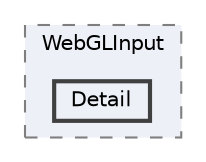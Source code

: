 digraph "WebGLSupport/WebGLInput/Detail"
{
 // LATEX_PDF_SIZE
  bgcolor="transparent";
  edge [fontname=Helvetica,fontsize=10,labelfontname=Helvetica,labelfontsize=10];
  node [fontname=Helvetica,fontsize=10,shape=box,height=0.2,width=0.4];
  compound=true
  subgraph clusterdir_d8134675a8f9b1b8773cfc98d2fdda86 {
    graph [ bgcolor="#edf0f7", pencolor="grey50", label="WebGLInput", fontname=Helvetica,fontsize=10 style="filled,dashed", URL="dir_d8134675a8f9b1b8773cfc98d2fdda86.html",tooltip=""]
  dir_1cf34ef08ad0927404832fb801efef88 [label="Detail", fillcolor="#edf0f7", color="grey25", style="filled,bold", URL="dir_1cf34ef08ad0927404832fb801efef88.html",tooltip=""];
  }
}
